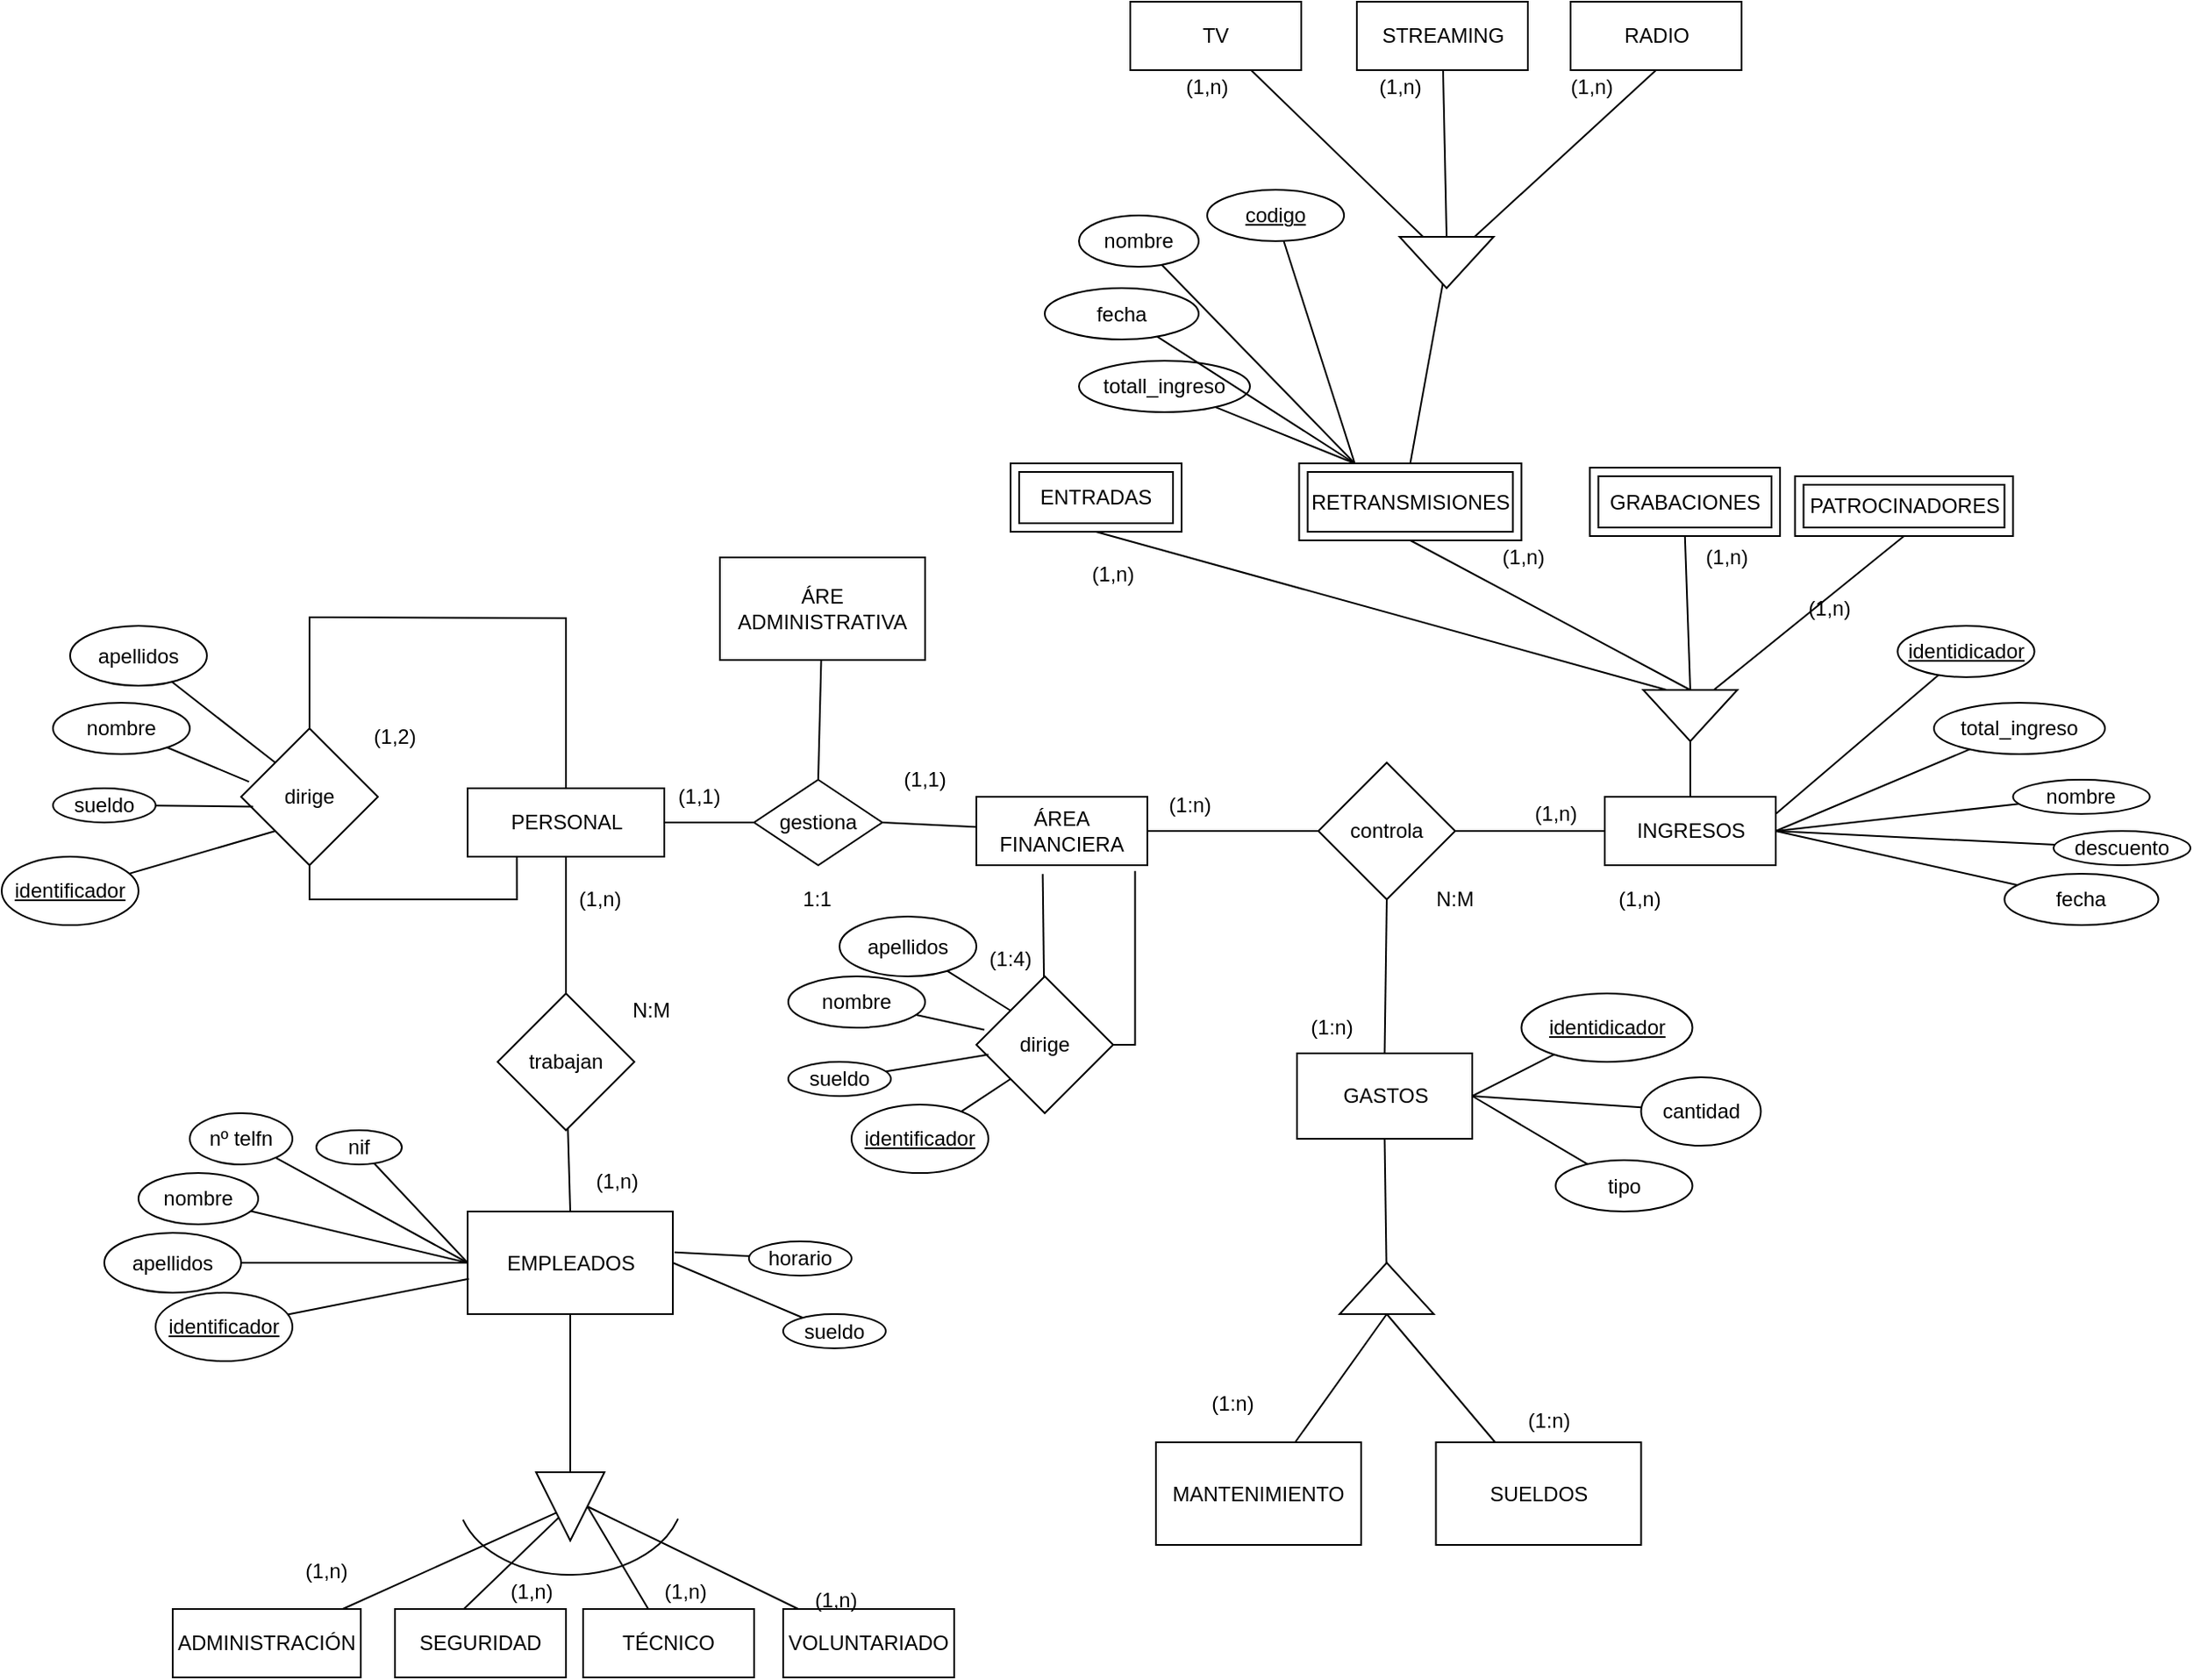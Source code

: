 <mxfile version="14.6.3" type="device"><diagram id="OJLf7yjPW9LBw2EXyx1P" name="Page-1"><mxGraphModel dx="2382" dy="844" grid="1" gridSize="10" guides="1" tooltips="1" connect="1" arrows="1" fold="1" page="1" pageScale="1" pageWidth="827" pageHeight="1169" math="0" shadow="0"><root><mxCell id="0"/><mxCell id="1" parent="0"/><mxCell id="xMRoalMQKCqA7FMk3z0d-125" style="edgeStyle=none;rounded=0;orthogonalLoop=1;jettySize=auto;html=1;entryX=0;entryY=0.5;entryDx=0;entryDy=0;endArrow=none;endFill=0;" edge="1" parent="1" source="xMRoalMQKCqA7FMk3z0d-126" target="xMRoalMQKCqA7FMk3z0d-137"><mxGeometry relative="1" as="geometry"/></mxCell><mxCell id="xMRoalMQKCqA7FMk3z0d-401" style="edgeStyle=none;rounded=0;orthogonalLoop=1;jettySize=auto;html=1;entryX=1;entryY=0.5;entryDx=0;entryDy=0;endArrow=none;endFill=0;" edge="1" parent="1" source="xMRoalMQKCqA7FMk3z0d-126" target="xMRoalMQKCqA7FMk3z0d-398"><mxGeometry relative="1" as="geometry"/></mxCell><mxCell id="xMRoalMQKCqA7FMk3z0d-126" value="ÁREA FINANCIERA" style="whiteSpace=wrap;html=1;align=center;" vertex="1" parent="1"><mxGeometry x="750" y="965" width="100" height="40" as="geometry"/></mxCell><mxCell id="xMRoalMQKCqA7FMk3z0d-130" style="edgeStyle=none;rounded=0;orthogonalLoop=1;jettySize=auto;html=1;exitX=0.5;exitY=0;exitDx=0;exitDy=0;entryX=1;entryY=0.5;entryDx=0;entryDy=0;endArrow=none;endFill=0;" edge="1" parent="1" source="xMRoalMQKCqA7FMk3z0d-132" target="xMRoalMQKCqA7FMk3z0d-135"><mxGeometry relative="1" as="geometry"/></mxCell><mxCell id="xMRoalMQKCqA7FMk3z0d-132" value="INGRESOS" style="whiteSpace=wrap;html=1;align=center;" vertex="1" parent="1"><mxGeometry x="1117.5" y="965" width="100" height="40" as="geometry"/></mxCell><mxCell id="xMRoalMQKCqA7FMk3z0d-133" style="edgeStyle=none;rounded=0;orthogonalLoop=1;jettySize=auto;html=1;entryX=0;entryY=0.75;entryDx=0;entryDy=0;endArrow=none;endFill=0;exitX=0.5;exitY=1;exitDx=0;exitDy=0;" edge="1" parent="1" source="xMRoalMQKCqA7FMk3z0d-138" target="xMRoalMQKCqA7FMk3z0d-135"><mxGeometry relative="1" as="geometry"><mxPoint x="1081.923" y="857.5" as="sourcePoint"/></mxGeometry></mxCell><mxCell id="xMRoalMQKCqA7FMk3z0d-134" style="edgeStyle=none;rounded=0;orthogonalLoop=1;jettySize=auto;html=1;entryX=0;entryY=0.25;entryDx=0;entryDy=0;endArrow=none;endFill=0;exitX=0.5;exitY=1;exitDx=0;exitDy=0;" edge="1" parent="1" source="xMRoalMQKCqA7FMk3z0d-139" target="xMRoalMQKCqA7FMk3z0d-135"><mxGeometry relative="1" as="geometry"><mxPoint x="1221.923" y="857.5" as="sourcePoint"/></mxGeometry></mxCell><mxCell id="xMRoalMQKCqA7FMk3z0d-135" value="" style="triangle;whiteSpace=wrap;html=1;rotation=90;" vertex="1" parent="1"><mxGeometry x="1152.5" y="890" width="30" height="55" as="geometry"/></mxCell><mxCell id="xMRoalMQKCqA7FMk3z0d-136" style="edgeStyle=none;rounded=0;orthogonalLoop=1;jettySize=auto;html=1;exitX=1;exitY=0.5;exitDx=0;exitDy=0;entryX=0;entryY=0.5;entryDx=0;entryDy=0;endArrow=none;endFill=0;" edge="1" parent="1" source="xMRoalMQKCqA7FMk3z0d-137" target="xMRoalMQKCqA7FMk3z0d-132"><mxGeometry relative="1" as="geometry"/></mxCell><mxCell id="xMRoalMQKCqA7FMk3z0d-137" value="controla" style="rhombus;whiteSpace=wrap;html=1;" vertex="1" parent="1"><mxGeometry x="950" y="945" width="80" height="80" as="geometry"/></mxCell><mxCell id="xMRoalMQKCqA7FMk3z0d-138" value="ENTRADAS" style="shape=ext;margin=3;double=1;whiteSpace=wrap;html=1;align=center;" vertex="1" parent="1"><mxGeometry x="770" y="770" width="100" height="40" as="geometry"/></mxCell><mxCell id="xMRoalMQKCqA7FMk3z0d-139" value="PATROCINADORES" style="shape=ext;margin=3;double=1;whiteSpace=wrap;html=1;align=center;" vertex="1" parent="1"><mxGeometry x="1228.75" y="777.5" width="127.5" height="35" as="geometry"/></mxCell><mxCell id="xMRoalMQKCqA7FMk3z0d-144" value="GASTOS" style="rounded=0;whiteSpace=wrap;html=1;" vertex="1" parent="1"><mxGeometry x="937.5" y="1115" width="102.5" height="50" as="geometry"/></mxCell><mxCell id="xMRoalMQKCqA7FMk3z0d-146" style="edgeStyle=none;rounded=0;orthogonalLoop=1;jettySize=auto;html=1;entryX=0.5;entryY=0;entryDx=0;entryDy=0;endArrow=none;endFill=0;" edge="1" parent="1" source="xMRoalMQKCqA7FMk3z0d-147" target="xMRoalMQKCqA7FMk3z0d-148"><mxGeometry relative="1" as="geometry"/></mxCell><mxCell id="xMRoalMQKCqA7FMk3z0d-147" value="trabajan" style="rhombus;whiteSpace=wrap;html=1;" vertex="1" parent="1"><mxGeometry x="470" y="1080" width="80" height="80" as="geometry"/></mxCell><mxCell id="xMRoalMQKCqA7FMk3z0d-148" value="EMPLEADOS" style="rounded=0;whiteSpace=wrap;html=1;" vertex="1" parent="1"><mxGeometry x="452.5" y="1207.5" width="120" height="60" as="geometry"/></mxCell><mxCell id="xMRoalMQKCqA7FMk3z0d-467" style="edgeStyle=none;rounded=0;orthogonalLoop=1;jettySize=auto;html=1;entryX=1;entryY=0.5;entryDx=0;entryDy=0;endArrow=none;endFill=0;" edge="1" parent="1" source="xMRoalMQKCqA7FMk3z0d-233" target="xMRoalMQKCqA7FMk3z0d-144"><mxGeometry relative="1" as="geometry"/></mxCell><mxCell id="xMRoalMQKCqA7FMk3z0d-233" value="&lt;u&gt;identidicador&lt;/u&gt;" style="ellipse;whiteSpace=wrap;html=1;" vertex="1" parent="1"><mxGeometry x="1068.75" y="1080" width="100" height="40" as="geometry"/></mxCell><mxCell id="xMRoalMQKCqA7FMk3z0d-469" style="edgeStyle=none;rounded=0;orthogonalLoop=1;jettySize=auto;html=1;entryX=1;entryY=0.5;entryDx=0;entryDy=0;endArrow=none;endFill=0;" edge="1" parent="1" source="xMRoalMQKCqA7FMk3z0d-238" target="xMRoalMQKCqA7FMk3z0d-144"><mxGeometry relative="1" as="geometry"/></mxCell><mxCell id="xMRoalMQKCqA7FMk3z0d-238" value="tipo" style="ellipse;whiteSpace=wrap;html=1;" vertex="1" parent="1"><mxGeometry x="1088.75" y="1177.5" width="80" height="30" as="geometry"/></mxCell><mxCell id="xMRoalMQKCqA7FMk3z0d-242" value="ADMINISTRACIÓN" style="whiteSpace=wrap;html=1;align=center;" vertex="1" parent="1"><mxGeometry x="280" y="1440" width="110" height="40" as="geometry"/></mxCell><mxCell id="xMRoalMQKCqA7FMk3z0d-243" style="edgeStyle=none;rounded=0;orthogonalLoop=1;jettySize=auto;html=1;entryX=0.5;entryY=0;entryDx=0;entryDy=0;endArrow=none;endFill=0;" edge="1" parent="1" source="xMRoalMQKCqA7FMk3z0d-244" target="xMRoalMQKCqA7FMk3z0d-247"><mxGeometry relative="1" as="geometry"/></mxCell><mxCell id="xMRoalMQKCqA7FMk3z0d-244" value="VOLUNTARIADO" style="whiteSpace=wrap;html=1;align=center;" vertex="1" parent="1"><mxGeometry x="637" y="1440" width="100" height="40" as="geometry"/></mxCell><mxCell id="xMRoalMQKCqA7FMk3z0d-245" value="" style="endArrow=none;html=1;rounded=0;" edge="1" parent="1" source="xMRoalMQKCqA7FMk3z0d-242" target="xMRoalMQKCqA7FMk3z0d-247"><mxGeometry relative="1" as="geometry"><mxPoint x="501.25" y="1230" as="sourcePoint"/><mxPoint x="461.25" y="1390" as="targetPoint"/></mxGeometry></mxCell><mxCell id="xMRoalMQKCqA7FMk3z0d-246" style="edgeStyle=none;rounded=0;orthogonalLoop=1;jettySize=auto;html=1;entryX=0.5;entryY=1;entryDx=0;entryDy=0;endArrow=none;endFill=0;" edge="1" parent="1" source="xMRoalMQKCqA7FMk3z0d-247" target="xMRoalMQKCqA7FMk3z0d-148"><mxGeometry relative="1" as="geometry"/></mxCell><mxCell id="xMRoalMQKCqA7FMk3z0d-406" style="edgeStyle=none;rounded=0;orthogonalLoop=1;jettySize=auto;html=1;entryX=0.392;entryY=0.026;entryDx=0;entryDy=0;entryPerimeter=0;endArrow=none;endFill=0;" edge="1" parent="1" source="xMRoalMQKCqA7FMk3z0d-247" target="xMRoalMQKCqA7FMk3z0d-404"><mxGeometry relative="1" as="geometry"/></mxCell><mxCell id="xMRoalMQKCqA7FMk3z0d-247" value="" style="triangle;whiteSpace=wrap;html=1;rotation=90;" vertex="1" parent="1"><mxGeometry x="492.5" y="1360" width="40" height="40" as="geometry"/></mxCell><mxCell id="xMRoalMQKCqA7FMk3z0d-248" value="" style="verticalLabelPosition=bottom;verticalAlign=top;html=1;shape=mxgraph.basic.arc;startAngle=0.3;endAngle=0.698;" vertex="1" parent="1"><mxGeometry x="446.25" y="1325" width="132.5" height="95" as="geometry"/></mxCell><mxCell id="xMRoalMQKCqA7FMk3z0d-249" style="edgeStyle=none;rounded=0;orthogonalLoop=1;jettySize=auto;html=1;entryX=0.006;entryY=0.656;entryDx=0;entryDy=0;entryPerimeter=0;endArrow=none;endFill=0;" edge="1" parent="1" source="xMRoalMQKCqA7FMk3z0d-250" target="xMRoalMQKCqA7FMk3z0d-148"><mxGeometry relative="1" as="geometry"/></mxCell><mxCell id="xMRoalMQKCqA7FMk3z0d-250" value="&lt;u&gt;identificador&lt;/u&gt;" style="ellipse;whiteSpace=wrap;html=1;" vertex="1" parent="1"><mxGeometry x="270" y="1255" width="80" height="40" as="geometry"/></mxCell><mxCell id="xMRoalMQKCqA7FMk3z0d-251" style="edgeStyle=none;rounded=0;orthogonalLoop=1;jettySize=auto;html=1;entryX=0;entryY=0.5;entryDx=0;entryDy=0;endArrow=none;endFill=0;" edge="1" parent="1" source="xMRoalMQKCqA7FMk3z0d-252" target="xMRoalMQKCqA7FMk3z0d-148"><mxGeometry relative="1" as="geometry"/></mxCell><mxCell id="xMRoalMQKCqA7FMk3z0d-252" value="nombre" style="ellipse;whiteSpace=wrap;html=1;" vertex="1" parent="1"><mxGeometry x="260" y="1185" width="70" height="30" as="geometry"/></mxCell><mxCell id="xMRoalMQKCqA7FMk3z0d-253" style="edgeStyle=none;rounded=0;orthogonalLoop=1;jettySize=auto;html=1;entryX=0;entryY=0.5;entryDx=0;entryDy=0;endArrow=none;endFill=0;" edge="1" parent="1" source="xMRoalMQKCqA7FMk3z0d-254" target="xMRoalMQKCqA7FMk3z0d-148"><mxGeometry relative="1" as="geometry"/></mxCell><mxCell id="xMRoalMQKCqA7FMk3z0d-254" value="apellidos" style="ellipse;whiteSpace=wrap;html=1;" vertex="1" parent="1"><mxGeometry x="240" y="1220" width="80" height="35" as="geometry"/></mxCell><mxCell id="xMRoalMQKCqA7FMk3z0d-255" style="edgeStyle=none;rounded=0;orthogonalLoop=1;jettySize=auto;html=1;entryX=0;entryY=0.5;entryDx=0;entryDy=0;endArrow=none;endFill=0;" edge="1" parent="1" source="xMRoalMQKCqA7FMk3z0d-256" target="xMRoalMQKCqA7FMk3z0d-148"><mxGeometry relative="1" as="geometry"/></mxCell><mxCell id="xMRoalMQKCqA7FMk3z0d-256" value="nº telfn" style="ellipse;whiteSpace=wrap;html=1;" vertex="1" parent="1"><mxGeometry x="290" y="1150" width="60" height="30" as="geometry"/></mxCell><mxCell id="xMRoalMQKCqA7FMk3z0d-257" style="edgeStyle=none;rounded=0;orthogonalLoop=1;jettySize=auto;html=1;entryX=0;entryY=0.5;entryDx=0;entryDy=0;endArrow=none;endFill=0;" edge="1" parent="1" source="xMRoalMQKCqA7FMk3z0d-258" target="xMRoalMQKCqA7FMk3z0d-148"><mxGeometry relative="1" as="geometry"/></mxCell><mxCell id="xMRoalMQKCqA7FMk3z0d-258" value="nif" style="ellipse;whiteSpace=wrap;html=1;" vertex="1" parent="1"><mxGeometry x="364" y="1160" width="50" height="20" as="geometry"/></mxCell><mxCell id="xMRoalMQKCqA7FMk3z0d-472" style="edgeStyle=none;rounded=0;orthogonalLoop=1;jettySize=auto;html=1;entryX=1;entryY=0.5;entryDx=0;entryDy=0;endArrow=none;endFill=0;" edge="1" parent="1" source="xMRoalMQKCqA7FMk3z0d-262" target="xMRoalMQKCqA7FMk3z0d-132"><mxGeometry relative="1" as="geometry"/></mxCell><mxCell id="xMRoalMQKCqA7FMk3z0d-262" value="nombre" style="ellipse;whiteSpace=wrap;html=1;" vertex="1" parent="1"><mxGeometry x="1356.25" y="955" width="80" height="20" as="geometry"/></mxCell><mxCell id="xMRoalMQKCqA7FMk3z0d-267" value="(1,n)" style="text;html=1;strokeColor=none;fillColor=none;align=center;verticalAlign=middle;whiteSpace=wrap;rounded=0;" vertex="1" parent="1"><mxGeometry x="350" y="1407.5" width="40" height="20" as="geometry"/></mxCell><mxCell id="xMRoalMQKCqA7FMk3z0d-268" value="(1,n)" style="text;html=1;strokeColor=none;fillColor=none;align=center;verticalAlign=middle;whiteSpace=wrap;rounded=0;" vertex="1" parent="1"><mxGeometry x="470" y="1420" width="40" height="20" as="geometry"/></mxCell><mxCell id="xMRoalMQKCqA7FMk3z0d-269" value="(1,n)" style="text;html=1;strokeColor=none;fillColor=none;align=center;verticalAlign=middle;whiteSpace=wrap;rounded=0;" vertex="1" parent="1"><mxGeometry x="1117.5" y="1015" width="40" height="20" as="geometry"/></mxCell><mxCell id="xMRoalMQKCqA7FMk3z0d-278" value="(1,n)" style="text;html=1;strokeColor=none;fillColor=none;align=center;verticalAlign=middle;whiteSpace=wrap;rounded=0;" vertex="1" parent="1"><mxGeometry x="1068.75" y="965" width="40" height="20" as="geometry"/></mxCell><mxCell id="xMRoalMQKCqA7FMk3z0d-279" value="N:M" style="text;html=1;strokeColor=none;fillColor=none;align=center;verticalAlign=middle;whiteSpace=wrap;rounded=0;" vertex="1" parent="1"><mxGeometry x="1010" y="1015" width="40" height="20" as="geometry"/></mxCell><mxCell id="xMRoalMQKCqA7FMk3z0d-289" value="(1,n)" style="text;html=1;strokeColor=none;fillColor=none;align=center;verticalAlign=middle;whiteSpace=wrap;rounded=0;" vertex="1" parent="1"><mxGeometry x="1228.75" y="845" width="40" height="20" as="geometry"/></mxCell><mxCell id="xMRoalMQKCqA7FMk3z0d-290" value="(1,n)" style="text;html=1;strokeColor=none;fillColor=none;align=center;verticalAlign=middle;whiteSpace=wrap;rounded=0;" vertex="1" parent="1"><mxGeometry x="810" y="825" width="40" height="20" as="geometry"/></mxCell><mxCell id="xMRoalMQKCqA7FMk3z0d-291" value="" style="endArrow=none;html=1;exitX=0.5;exitY=0;exitDx=0;exitDy=0;entryX=0.5;entryY=1;entryDx=0;entryDy=0;" edge="1" parent="1" source="xMRoalMQKCqA7FMk3z0d-144" target="xMRoalMQKCqA7FMk3z0d-137"><mxGeometry width="50" height="50" relative="1" as="geometry"><mxPoint x="1030" y="1120" as="sourcePoint"/><mxPoint x="1080" y="1070" as="targetPoint"/></mxGeometry></mxCell><mxCell id="xMRoalMQKCqA7FMk3z0d-292" value="GRABACIONES" style="shape=ext;margin=3;double=1;whiteSpace=wrap;html=1;align=center;" vertex="1" parent="1"><mxGeometry x="1108.75" y="772.5" width="111.25" height="40" as="geometry"/></mxCell><mxCell id="xMRoalMQKCqA7FMk3z0d-293" value="RETRANSMISIONES" style="shape=ext;margin=3;double=1;whiteSpace=wrap;html=1;align=center;" vertex="1" parent="1"><mxGeometry x="938.75" y="770" width="130" height="45" as="geometry"/></mxCell><mxCell id="xMRoalMQKCqA7FMk3z0d-295" value="" style="endArrow=none;html=1;entryX=0.5;entryY=1;entryDx=0;entryDy=0;exitX=0;exitY=0.5;exitDx=0;exitDy=0;" edge="1" parent="1" source="xMRoalMQKCqA7FMk3z0d-135" target="xMRoalMQKCqA7FMk3z0d-292"><mxGeometry width="50" height="50" relative="1" as="geometry"><mxPoint x="1070" y="920" as="sourcePoint"/><mxPoint x="1120" y="870" as="targetPoint"/></mxGeometry></mxCell><mxCell id="xMRoalMQKCqA7FMk3z0d-296" value="" style="endArrow=none;html=1;entryX=0.5;entryY=1;entryDx=0;entryDy=0;exitX=0;exitY=0.5;exitDx=0;exitDy=0;" edge="1" parent="1" source="xMRoalMQKCqA7FMk3z0d-135" target="xMRoalMQKCqA7FMk3z0d-293"><mxGeometry width="50" height="50" relative="1" as="geometry"><mxPoint x="1170" y="900" as="sourcePoint"/><mxPoint x="1174.375" y="822.5" as="targetPoint"/></mxGeometry></mxCell><mxCell id="xMRoalMQKCqA7FMk3z0d-475" style="edgeStyle=none;rounded=0;orthogonalLoop=1;jettySize=auto;html=1;entryX=0.25;entryY=0;entryDx=0;entryDy=0;endArrow=none;endFill=0;" edge="1" parent="1" source="xMRoalMQKCqA7FMk3z0d-299" target="xMRoalMQKCqA7FMk3z0d-293"><mxGeometry relative="1" as="geometry"/></mxCell><mxCell id="xMRoalMQKCqA7FMk3z0d-299" value="&lt;u&gt;codigo&lt;/u&gt;" style="ellipse;whiteSpace=wrap;html=1;" vertex="1" parent="1"><mxGeometry x="885" y="610" width="80" height="30" as="geometry"/></mxCell><mxCell id="xMRoalMQKCqA7FMk3z0d-470" style="edgeStyle=none;rounded=0;orthogonalLoop=1;jettySize=auto;html=1;entryX=1;entryY=0.25;entryDx=0;entryDy=0;endArrow=none;endFill=0;" edge="1" parent="1" source="xMRoalMQKCqA7FMk3z0d-300" target="xMRoalMQKCqA7FMk3z0d-132"><mxGeometry relative="1" as="geometry"/></mxCell><mxCell id="xMRoalMQKCqA7FMk3z0d-300" value="&lt;u&gt;identidicador&lt;/u&gt;" style="ellipse;whiteSpace=wrap;html=1;" vertex="1" parent="1"><mxGeometry x="1288.75" y="865" width="80" height="30" as="geometry"/></mxCell><mxCell id="xMRoalMQKCqA7FMk3z0d-473" style="edgeStyle=none;rounded=0;orthogonalLoop=1;jettySize=auto;html=1;entryX=1;entryY=0.5;entryDx=0;entryDy=0;endArrow=none;endFill=0;" edge="1" parent="1" source="xMRoalMQKCqA7FMk3z0d-314" target="xMRoalMQKCqA7FMk3z0d-132"><mxGeometry relative="1" as="geometry"/></mxCell><mxCell id="xMRoalMQKCqA7FMk3z0d-314" value="fecha" style="ellipse;whiteSpace=wrap;html=1;" vertex="1" parent="1"><mxGeometry x="1351.25" y="1010" width="90" height="30" as="geometry"/></mxCell><mxCell id="xMRoalMQKCqA7FMk3z0d-318" style="edgeStyle=none;rounded=0;orthogonalLoop=1;jettySize=auto;html=1;entryX=0.5;entryY=0;entryDx=0;entryDy=0;endArrow=none;endFill=0;" edge="1" parent="1" source="xMRoalMQKCqA7FMk3z0d-317" target="xMRoalMQKCqA7FMk3z0d-293"><mxGeometry relative="1" as="geometry"/></mxCell><mxCell id="xMRoalMQKCqA7FMk3z0d-326" style="edgeStyle=none;rounded=0;orthogonalLoop=1;jettySize=auto;html=1;entryX=0.5;entryY=1;entryDx=0;entryDy=0;endArrow=none;endFill=0;" edge="1" parent="1" source="xMRoalMQKCqA7FMk3z0d-317" target="xMRoalMQKCqA7FMk3z0d-320"><mxGeometry relative="1" as="geometry"/></mxCell><mxCell id="xMRoalMQKCqA7FMk3z0d-317" value="" style="triangle;whiteSpace=wrap;html=1;rotation=90;" vertex="1" parent="1"><mxGeometry x="1010" y="625" width="30" height="55" as="geometry"/></mxCell><mxCell id="xMRoalMQKCqA7FMk3z0d-320" value="RADIO" style="whiteSpace=wrap;html=1;align=center;" vertex="1" parent="1"><mxGeometry x="1097.5" y="500" width="100" height="40" as="geometry"/></mxCell><mxCell id="xMRoalMQKCqA7FMk3z0d-330" style="edgeStyle=none;rounded=0;orthogonalLoop=1;jettySize=auto;html=1;entryX=0;entryY=0.5;entryDx=0;entryDy=0;endArrow=none;endFill=0;" edge="1" parent="1" source="xMRoalMQKCqA7FMk3z0d-327" target="xMRoalMQKCqA7FMk3z0d-317"><mxGeometry relative="1" as="geometry"/></mxCell><mxCell id="xMRoalMQKCqA7FMk3z0d-327" value="STREAMING" style="whiteSpace=wrap;html=1;align=center;" vertex="1" parent="1"><mxGeometry x="972.5" y="500" width="100" height="40" as="geometry"/></mxCell><mxCell id="xMRoalMQKCqA7FMk3z0d-329" style="edgeStyle=none;rounded=0;orthogonalLoop=1;jettySize=auto;html=1;entryX=0;entryY=0.75;entryDx=0;entryDy=0;endArrow=none;endFill=0;" edge="1" parent="1" source="xMRoalMQKCqA7FMk3z0d-328" target="xMRoalMQKCqA7FMk3z0d-317"><mxGeometry relative="1" as="geometry"/></mxCell><mxCell id="xMRoalMQKCqA7FMk3z0d-328" value="TV" style="whiteSpace=wrap;html=1;align=center;" vertex="1" parent="1"><mxGeometry x="840" y="500" width="100" height="40" as="geometry"/></mxCell><mxCell id="xMRoalMQKCqA7FMk3z0d-479" style="edgeStyle=none;rounded=0;orthogonalLoop=1;jettySize=auto;html=1;entryX=0.25;entryY=0;entryDx=0;entryDy=0;endArrow=none;endFill=0;" edge="1" parent="1" source="xMRoalMQKCqA7FMk3z0d-336" target="xMRoalMQKCqA7FMk3z0d-293"><mxGeometry relative="1" as="geometry"/></mxCell><mxCell id="xMRoalMQKCqA7FMk3z0d-336" value="nombre" style="ellipse;whiteSpace=wrap;html=1;" vertex="1" parent="1"><mxGeometry x="810" y="625" width="70" height="30" as="geometry"/></mxCell><mxCell id="xMRoalMQKCqA7FMk3z0d-477" style="edgeStyle=none;rounded=0;orthogonalLoop=1;jettySize=auto;html=1;entryX=0.25;entryY=0;entryDx=0;entryDy=0;endArrow=none;endFill=0;" edge="1" parent="1" source="xMRoalMQKCqA7FMk3z0d-345" target="xMRoalMQKCqA7FMk3z0d-293"><mxGeometry relative="1" as="geometry"/></mxCell><mxCell id="xMRoalMQKCqA7FMk3z0d-345" value="totall_ingreso" style="ellipse;whiteSpace=wrap;html=1;" vertex="1" parent="1"><mxGeometry x="810" y="710" width="100" height="30" as="geometry"/></mxCell><mxCell id="xMRoalMQKCqA7FMk3z0d-478" style="edgeStyle=none;rounded=0;orthogonalLoop=1;jettySize=auto;html=1;entryX=0.25;entryY=0;entryDx=0;entryDy=0;endArrow=none;endFill=0;" edge="1" parent="1" source="xMRoalMQKCqA7FMk3z0d-352" target="xMRoalMQKCqA7FMk3z0d-293"><mxGeometry relative="1" as="geometry"/></mxCell><mxCell id="xMRoalMQKCqA7FMk3z0d-352" value="fecha" style="ellipse;whiteSpace=wrap;html=1;" vertex="1" parent="1"><mxGeometry x="790" y="667.5" width="90" height="30" as="geometry"/></mxCell><mxCell id="xMRoalMQKCqA7FMk3z0d-471" style="edgeStyle=none;rounded=0;orthogonalLoop=1;jettySize=auto;html=1;entryX=1;entryY=0.5;entryDx=0;entryDy=0;endArrow=none;endFill=0;" edge="1" parent="1" source="xMRoalMQKCqA7FMk3z0d-364" target="xMRoalMQKCqA7FMk3z0d-132"><mxGeometry relative="1" as="geometry"/></mxCell><mxCell id="xMRoalMQKCqA7FMk3z0d-364" value="total_ingreso" style="ellipse;whiteSpace=wrap;html=1;" vertex="1" parent="1"><mxGeometry x="1310" y="910" width="100" height="30" as="geometry"/></mxCell><mxCell id="xMRoalMQKCqA7FMk3z0d-381" style="edgeStyle=none;rounded=0;orthogonalLoop=1;jettySize=auto;html=1;entryX=0.5;entryY=1;entryDx=0;entryDy=0;endArrow=none;endFill=0;" edge="1" parent="1" source="xMRoalMQKCqA7FMk3z0d-380" target="xMRoalMQKCqA7FMk3z0d-144"><mxGeometry relative="1" as="geometry"/></mxCell><mxCell id="xMRoalMQKCqA7FMk3z0d-380" value="" style="triangle;whiteSpace=wrap;html=1;rotation=90;direction=west;" vertex="1" parent="1"><mxGeometry x="975" y="1225" width="30" height="55" as="geometry"/></mxCell><mxCell id="xMRoalMQKCqA7FMk3z0d-384" style="edgeStyle=none;rounded=0;orthogonalLoop=1;jettySize=auto;html=1;entryX=0;entryY=0.5;entryDx=0;entryDy=0;endArrow=none;endFill=0;" edge="1" parent="1" source="xMRoalMQKCqA7FMk3z0d-383" target="xMRoalMQKCqA7FMk3z0d-380"><mxGeometry relative="1" as="geometry"/></mxCell><mxCell id="xMRoalMQKCqA7FMk3z0d-383" value="MANTENIMIENTO" style="rounded=0;whiteSpace=wrap;html=1;" vertex="1" parent="1"><mxGeometry x="855" y="1342.5" width="120" height="60" as="geometry"/></mxCell><mxCell id="xMRoalMQKCqA7FMk3z0d-386" style="edgeStyle=none;rounded=0;orthogonalLoop=1;jettySize=auto;html=1;entryX=0;entryY=0.5;entryDx=0;entryDy=0;endArrow=none;endFill=0;" edge="1" parent="1" source="xMRoalMQKCqA7FMk3z0d-385" target="xMRoalMQKCqA7FMk3z0d-380"><mxGeometry relative="1" as="geometry"/></mxCell><mxCell id="xMRoalMQKCqA7FMk3z0d-385" value="SUELDOS" style="rounded=0;whiteSpace=wrap;html=1;" vertex="1" parent="1"><mxGeometry x="1018.75" y="1342.5" width="120" height="60" as="geometry"/></mxCell><mxCell id="xMRoalMQKCqA7FMk3z0d-402" style="edgeStyle=none;rounded=0;orthogonalLoop=1;jettySize=auto;html=1;entryX=0.5;entryY=0;entryDx=0;entryDy=0;endArrow=none;endFill=0;" edge="1" parent="1" source="xMRoalMQKCqA7FMk3z0d-396" target="xMRoalMQKCqA7FMk3z0d-147"><mxGeometry relative="1" as="geometry"/></mxCell><mxCell id="xMRoalMQKCqA7FMk3z0d-396" value="PERSONAL&lt;br&gt;" style="rounded=0;whiteSpace=wrap;html=1;" vertex="1" parent="1"><mxGeometry x="452.5" y="960" width="115" height="40" as="geometry"/></mxCell><mxCell id="xMRoalMQKCqA7FMk3z0d-399" style="edgeStyle=none;rounded=0;orthogonalLoop=1;jettySize=auto;html=1;entryX=0.5;entryY=0;entryDx=0;entryDy=0;endArrow=none;endFill=0;" edge="1" parent="1" source="xMRoalMQKCqA7FMk3z0d-397" target="xMRoalMQKCqA7FMk3z0d-398"><mxGeometry relative="1" as="geometry"/></mxCell><mxCell id="xMRoalMQKCqA7FMk3z0d-397" value="ÁRE ADMINISTRATIVA&lt;br&gt;" style="rounded=0;whiteSpace=wrap;html=1;" vertex="1" parent="1"><mxGeometry x="600" y="825" width="120" height="60" as="geometry"/></mxCell><mxCell id="xMRoalMQKCqA7FMk3z0d-400" style="edgeStyle=none;rounded=0;orthogonalLoop=1;jettySize=auto;html=1;entryX=1;entryY=0.5;entryDx=0;entryDy=0;endArrow=none;endFill=0;" edge="1" parent="1" source="xMRoalMQKCqA7FMk3z0d-398" target="xMRoalMQKCqA7FMk3z0d-396"><mxGeometry relative="1" as="geometry"/></mxCell><mxCell id="xMRoalMQKCqA7FMk3z0d-398" value="gestiona&lt;br&gt;" style="rhombus;whiteSpace=wrap;html=1;" vertex="1" parent="1"><mxGeometry x="620" y="955" width="75" height="50" as="geometry"/></mxCell><mxCell id="xMRoalMQKCqA7FMk3z0d-404" value="SEGURIDAD" style="whiteSpace=wrap;html=1;align=center;" vertex="1" parent="1"><mxGeometry x="410" y="1440" width="100" height="40" as="geometry"/></mxCell><mxCell id="xMRoalMQKCqA7FMk3z0d-409" style="edgeStyle=none;rounded=0;orthogonalLoop=1;jettySize=auto;html=1;entryX=0.5;entryY=0;entryDx=0;entryDy=0;endArrow=none;endFill=0;" edge="1" parent="1" source="xMRoalMQKCqA7FMk3z0d-405" target="xMRoalMQKCqA7FMk3z0d-247"><mxGeometry relative="1" as="geometry"/></mxCell><mxCell id="xMRoalMQKCqA7FMk3z0d-405" value="TÉCNICO" style="whiteSpace=wrap;html=1;align=center;" vertex="1" parent="1"><mxGeometry x="520" y="1440" width="100" height="40" as="geometry"/></mxCell><mxCell id="xMRoalMQKCqA7FMk3z0d-412" style="edgeStyle=none;rounded=0;orthogonalLoop=1;jettySize=auto;html=1;entryX=1.008;entryY=0.397;entryDx=0;entryDy=0;entryPerimeter=0;endArrow=none;endFill=0;" edge="1" parent="1" source="xMRoalMQKCqA7FMk3z0d-410" target="xMRoalMQKCqA7FMk3z0d-148"><mxGeometry relative="1" as="geometry"/></mxCell><mxCell id="xMRoalMQKCqA7FMk3z0d-410" value="horario&lt;br&gt;" style="ellipse;whiteSpace=wrap;html=1;" vertex="1" parent="1"><mxGeometry x="617" y="1225" width="60" height="20" as="geometry"/></mxCell><mxCell id="xMRoalMQKCqA7FMk3z0d-413" style="edgeStyle=none;rounded=0;orthogonalLoop=1;jettySize=auto;html=1;entryX=1;entryY=0.5;entryDx=0;entryDy=0;endArrow=none;endFill=0;" edge="1" parent="1" source="xMRoalMQKCqA7FMk3z0d-411" target="xMRoalMQKCqA7FMk3z0d-148"><mxGeometry relative="1" as="geometry"/></mxCell><mxCell id="xMRoalMQKCqA7FMk3z0d-411" value="sueldo" style="ellipse;whiteSpace=wrap;html=1;" vertex="1" parent="1"><mxGeometry x="637" y="1267.5" width="60" height="20" as="geometry"/></mxCell><mxCell id="xMRoalMQKCqA7FMk3z0d-415" value="(1,n)" style="text;html=1;strokeColor=none;fillColor=none;align=center;verticalAlign=middle;whiteSpace=wrap;rounded=0;" vertex="1" parent="1"><mxGeometry x="647.5" y="1425" width="40" height="20" as="geometry"/></mxCell><mxCell id="xMRoalMQKCqA7FMk3z0d-416" value="(1,n)" style="text;html=1;strokeColor=none;fillColor=none;align=center;verticalAlign=middle;whiteSpace=wrap;rounded=0;" vertex="1" parent="1"><mxGeometry x="560" y="1420" width="40" height="20" as="geometry"/></mxCell><mxCell id="xMRoalMQKCqA7FMk3z0d-418" value="N:M&lt;br&gt;" style="text;html=1;strokeColor=none;fillColor=none;align=center;verticalAlign=middle;whiteSpace=wrap;rounded=0;" vertex="1" parent="1"><mxGeometry x="540" y="1080" width="40" height="20" as="geometry"/></mxCell><mxCell id="xMRoalMQKCqA7FMk3z0d-419" value="(1,n)" style="text;html=1;strokeColor=none;fillColor=none;align=center;verticalAlign=middle;whiteSpace=wrap;rounded=0;" vertex="1" parent="1"><mxGeometry x="510" y="1015" width="40" height="20" as="geometry"/></mxCell><mxCell id="xMRoalMQKCqA7FMk3z0d-420" value="(1,n)" style="text;html=1;strokeColor=none;fillColor=none;align=center;verticalAlign=middle;whiteSpace=wrap;rounded=0;" vertex="1" parent="1"><mxGeometry x="520" y="1180" width="40" height="20" as="geometry"/></mxCell><mxCell id="xMRoalMQKCqA7FMk3z0d-421" value="(1,n)" style="text;html=1;strokeColor=none;fillColor=none;align=center;verticalAlign=middle;whiteSpace=wrap;rounded=0;" vertex="1" parent="1"><mxGeometry x="1050" y="815" width="40" height="20" as="geometry"/></mxCell><mxCell id="xMRoalMQKCqA7FMk3z0d-422" value="(1,n)" style="text;html=1;strokeColor=none;fillColor=none;align=center;verticalAlign=middle;whiteSpace=wrap;rounded=0;" vertex="1" parent="1"><mxGeometry x="1168.75" y="815" width="40" height="20" as="geometry"/></mxCell><mxCell id="xMRoalMQKCqA7FMk3z0d-424" value="(1,1)" style="text;html=1;strokeColor=none;fillColor=none;align=center;verticalAlign=middle;whiteSpace=wrap;rounded=0;" vertex="1" parent="1"><mxGeometry x="700" y="945" width="40" height="20" as="geometry"/></mxCell><mxCell id="xMRoalMQKCqA7FMk3z0d-425" value="(1,1)" style="text;html=1;strokeColor=none;fillColor=none;align=center;verticalAlign=middle;whiteSpace=wrap;rounded=0;" vertex="1" parent="1"><mxGeometry x="567.5" y="955" width="40" height="20" as="geometry"/></mxCell><mxCell id="xMRoalMQKCqA7FMk3z0d-427" value="(1:n)" style="text;html=1;strokeColor=none;fillColor=none;align=center;verticalAlign=middle;whiteSpace=wrap;rounded=0;" vertex="1" parent="1"><mxGeometry x="937.5" y="1090" width="40" height="20" as="geometry"/></mxCell><mxCell id="xMRoalMQKCqA7FMk3z0d-428" value="(1:n)" style="text;html=1;strokeColor=none;fillColor=none;align=center;verticalAlign=middle;whiteSpace=wrap;rounded=0;" vertex="1" parent="1"><mxGeometry x="880" y="1310" width="40" height="20" as="geometry"/></mxCell><mxCell id="xMRoalMQKCqA7FMk3z0d-429" value="(1:n)" style="text;html=1;strokeColor=none;fillColor=none;align=center;verticalAlign=middle;whiteSpace=wrap;rounded=0;" vertex="1" parent="1"><mxGeometry x="1065" y="1320" width="40" height="20" as="geometry"/></mxCell><mxCell id="xMRoalMQKCqA7FMk3z0d-430" value="(1,n)" style="text;html=1;strokeColor=none;fillColor=none;align=center;verticalAlign=middle;whiteSpace=wrap;rounded=0;" vertex="1" parent="1"><mxGeometry x="865" y="540" width="40" height="20" as="geometry"/></mxCell><mxCell id="xMRoalMQKCqA7FMk3z0d-431" value="(1,n)" style="text;html=1;strokeColor=none;fillColor=none;align=center;verticalAlign=middle;whiteSpace=wrap;rounded=0;" vertex="1" parent="1"><mxGeometry x="977.5" y="540" width="40" height="20" as="geometry"/></mxCell><mxCell id="xMRoalMQKCqA7FMk3z0d-432" value="(1,n)" style="text;html=1;strokeColor=none;fillColor=none;align=center;verticalAlign=middle;whiteSpace=wrap;rounded=0;" vertex="1" parent="1"><mxGeometry x="1090" y="540" width="40" height="20" as="geometry"/></mxCell><mxCell id="xMRoalMQKCqA7FMk3z0d-433" value="1:1" style="text;html=1;strokeColor=none;fillColor=none;align=center;verticalAlign=middle;whiteSpace=wrap;rounded=0;" vertex="1" parent="1"><mxGeometry x="637" y="1015" width="40" height="20" as="geometry"/></mxCell><mxCell id="xMRoalMQKCqA7FMk3z0d-436" style="edgeStyle=orthogonalEdgeStyle;rounded=0;orthogonalLoop=1;jettySize=auto;html=1;entryX=0.5;entryY=0;entryDx=0;entryDy=0;endArrow=none;endFill=0;" edge="1" parent="1" target="xMRoalMQKCqA7FMk3z0d-396"><mxGeometry relative="1" as="geometry"><mxPoint x="370" y="860" as="sourcePoint"/></mxGeometry></mxCell><mxCell id="xMRoalMQKCqA7FMk3z0d-437" style="edgeStyle=orthogonalEdgeStyle;rounded=0;orthogonalLoop=1;jettySize=auto;html=1;endArrow=none;endFill=0;" edge="1" parent="1" source="xMRoalMQKCqA7FMk3z0d-434"><mxGeometry relative="1" as="geometry"><mxPoint x="370" y="860" as="targetPoint"/><Array as="points"><mxPoint x="360" y="860"/></Array></mxGeometry></mxCell><mxCell id="xMRoalMQKCqA7FMk3z0d-438" style="edgeStyle=orthogonalEdgeStyle;rounded=0;orthogonalLoop=1;jettySize=auto;html=1;entryX=0.25;entryY=1;entryDx=0;entryDy=0;endArrow=none;endFill=0;" edge="1" parent="1" source="xMRoalMQKCqA7FMk3z0d-434" target="xMRoalMQKCqA7FMk3z0d-396"><mxGeometry relative="1" as="geometry"><Array as="points"><mxPoint x="360" y="1025"/><mxPoint x="481" y="1025"/></Array></mxGeometry></mxCell><mxCell id="xMRoalMQKCqA7FMk3z0d-434" value="dirige" style="rhombus;whiteSpace=wrap;html=1;" vertex="1" parent="1"><mxGeometry x="320" y="925" width="80" height="80" as="geometry"/></mxCell><mxCell id="xMRoalMQKCqA7FMk3z0d-442" style="edgeStyle=none;rounded=0;orthogonalLoop=1;jettySize=auto;html=1;entryX=0.058;entryY=0.39;entryDx=0;entryDy=0;entryPerimeter=0;endArrow=none;endFill=0;" edge="1" parent="1" source="xMRoalMQKCqA7FMk3z0d-439" target="xMRoalMQKCqA7FMk3z0d-434"><mxGeometry relative="1" as="geometry"/></mxCell><mxCell id="xMRoalMQKCqA7FMk3z0d-439" value="nombre" style="ellipse;whiteSpace=wrap;html=1;" vertex="1" parent="1"><mxGeometry x="210" y="910" width="80" height="30" as="geometry"/></mxCell><mxCell id="xMRoalMQKCqA7FMk3z0d-441" style="rounded=0;orthogonalLoop=1;jettySize=auto;html=1;entryX=0.088;entryY=0.572;entryDx=0;entryDy=0;entryPerimeter=0;endArrow=none;endFill=0;" edge="1" parent="1" source="xMRoalMQKCqA7FMk3z0d-440" target="xMRoalMQKCqA7FMk3z0d-434"><mxGeometry relative="1" as="geometry"/></mxCell><mxCell id="xMRoalMQKCqA7FMk3z0d-440" value="sueldo" style="ellipse;whiteSpace=wrap;html=1;" vertex="1" parent="1"><mxGeometry x="210" y="960" width="60" height="20" as="geometry"/></mxCell><mxCell id="xMRoalMQKCqA7FMk3z0d-444" style="edgeStyle=none;rounded=0;orthogonalLoop=1;jettySize=auto;html=1;entryX=0;entryY=1;entryDx=0;entryDy=0;endArrow=none;endFill=0;" edge="1" parent="1" source="xMRoalMQKCqA7FMk3z0d-443" target="xMRoalMQKCqA7FMk3z0d-434"><mxGeometry relative="1" as="geometry"/></mxCell><mxCell id="xMRoalMQKCqA7FMk3z0d-443" value="&lt;u&gt;identificador&lt;/u&gt;" style="ellipse;whiteSpace=wrap;html=1;" vertex="1" parent="1"><mxGeometry x="180" y="1000" width="80" height="40" as="geometry"/></mxCell><mxCell id="xMRoalMQKCqA7FMk3z0d-446" style="edgeStyle=none;rounded=0;orthogonalLoop=1;jettySize=auto;html=1;entryX=0;entryY=0;entryDx=0;entryDy=0;endArrow=none;endFill=0;" edge="1" parent="1" source="xMRoalMQKCqA7FMk3z0d-445" target="xMRoalMQKCqA7FMk3z0d-434"><mxGeometry relative="1" as="geometry"/></mxCell><mxCell id="xMRoalMQKCqA7FMk3z0d-445" value="apellidos" style="ellipse;whiteSpace=wrap;html=1;" vertex="1" parent="1"><mxGeometry x="220" y="865" width="80" height="35" as="geometry"/></mxCell><mxCell id="xMRoalMQKCqA7FMk3z0d-460" style="edgeStyle=orthogonalEdgeStyle;rounded=0;orthogonalLoop=1;jettySize=auto;html=1;entryX=0.928;entryY=1.083;entryDx=0;entryDy=0;entryPerimeter=0;endArrow=none;endFill=0;" edge="1" parent="1" source="xMRoalMQKCqA7FMk3z0d-448" target="xMRoalMQKCqA7FMk3z0d-126"><mxGeometry relative="1" as="geometry"><Array as="points"><mxPoint x="843" y="1110"/></Array></mxGeometry></mxCell><mxCell id="xMRoalMQKCqA7FMk3z0d-461" style="edgeStyle=none;rounded=0;orthogonalLoop=1;jettySize=auto;html=1;entryX=0.388;entryY=1.128;entryDx=0;entryDy=0;entryPerimeter=0;endArrow=none;endFill=0;" edge="1" parent="1" source="xMRoalMQKCqA7FMk3z0d-448" target="xMRoalMQKCqA7FMk3z0d-126"><mxGeometry relative="1" as="geometry"/></mxCell><mxCell id="xMRoalMQKCqA7FMk3z0d-448" value="dirige" style="rhombus;whiteSpace=wrap;html=1;" vertex="1" parent="1"><mxGeometry x="750" y="1070" width="80" height="80" as="geometry"/></mxCell><mxCell id="xMRoalMQKCqA7FMk3z0d-449" style="edgeStyle=none;rounded=0;orthogonalLoop=1;jettySize=auto;html=1;entryX=0.058;entryY=0.39;entryDx=0;entryDy=0;entryPerimeter=0;endArrow=none;endFill=0;" edge="1" parent="1" source="xMRoalMQKCqA7FMk3z0d-450" target="xMRoalMQKCqA7FMk3z0d-448"><mxGeometry relative="1" as="geometry"/></mxCell><mxCell id="xMRoalMQKCqA7FMk3z0d-450" value="nombre" style="ellipse;whiteSpace=wrap;html=1;" vertex="1" parent="1"><mxGeometry x="640" y="1070" width="80" height="30" as="geometry"/></mxCell><mxCell id="xMRoalMQKCqA7FMk3z0d-451" style="rounded=0;orthogonalLoop=1;jettySize=auto;html=1;entryX=0.088;entryY=0.572;entryDx=0;entryDy=0;entryPerimeter=0;endArrow=none;endFill=0;" edge="1" parent="1" source="xMRoalMQKCqA7FMk3z0d-452" target="xMRoalMQKCqA7FMk3z0d-448"><mxGeometry relative="1" as="geometry"/></mxCell><mxCell id="xMRoalMQKCqA7FMk3z0d-452" value="sueldo" style="ellipse;whiteSpace=wrap;html=1;" vertex="1" parent="1"><mxGeometry x="640" y="1120" width="60" height="20" as="geometry"/></mxCell><mxCell id="xMRoalMQKCqA7FMk3z0d-453" style="edgeStyle=none;rounded=0;orthogonalLoop=1;jettySize=auto;html=1;entryX=0;entryY=1;entryDx=0;entryDy=0;endArrow=none;endFill=0;" edge="1" parent="1" source="xMRoalMQKCqA7FMk3z0d-454" target="xMRoalMQKCqA7FMk3z0d-448"><mxGeometry relative="1" as="geometry"/></mxCell><mxCell id="xMRoalMQKCqA7FMk3z0d-454" value="&lt;u&gt;identificador&lt;/u&gt;" style="ellipse;whiteSpace=wrap;html=1;" vertex="1" parent="1"><mxGeometry x="677" y="1145" width="80" height="40" as="geometry"/></mxCell><mxCell id="xMRoalMQKCqA7FMk3z0d-455" style="edgeStyle=none;rounded=0;orthogonalLoop=1;jettySize=auto;html=1;entryX=0;entryY=0;entryDx=0;entryDy=0;endArrow=none;endFill=0;" edge="1" parent="1" source="xMRoalMQKCqA7FMk3z0d-456" target="xMRoalMQKCqA7FMk3z0d-448"><mxGeometry relative="1" as="geometry"/></mxCell><mxCell id="xMRoalMQKCqA7FMk3z0d-456" value="apellidos" style="ellipse;whiteSpace=wrap;html=1;" vertex="1" parent="1"><mxGeometry x="670" y="1035" width="80" height="35" as="geometry"/></mxCell><mxCell id="xMRoalMQKCqA7FMk3z0d-464" value="(1:4)" style="text;html=1;strokeColor=none;fillColor=none;align=center;verticalAlign=middle;whiteSpace=wrap;rounded=0;" vertex="1" parent="1"><mxGeometry x="750" y="1050" width="40" height="20" as="geometry"/></mxCell><mxCell id="xMRoalMQKCqA7FMk3z0d-465" value="(1,2)" style="text;html=1;strokeColor=none;fillColor=none;align=center;verticalAlign=middle;whiteSpace=wrap;rounded=0;" vertex="1" parent="1"><mxGeometry x="390" y="920" width="40" height="20" as="geometry"/></mxCell><mxCell id="xMRoalMQKCqA7FMk3z0d-468" style="edgeStyle=none;rounded=0;orthogonalLoop=1;jettySize=auto;html=1;entryX=1;entryY=0.5;entryDx=0;entryDy=0;endArrow=none;endFill=0;" edge="1" parent="1" source="xMRoalMQKCqA7FMk3z0d-466" target="xMRoalMQKCqA7FMk3z0d-144"><mxGeometry relative="1" as="geometry"/></mxCell><mxCell id="xMRoalMQKCqA7FMk3z0d-466" value="cantidad" style="ellipse;whiteSpace=wrap;html=1;" vertex="1" parent="1"><mxGeometry x="1138.75" y="1129" width="70" height="40" as="geometry"/></mxCell><mxCell id="xMRoalMQKCqA7FMk3z0d-481" style="edgeStyle=none;rounded=0;orthogonalLoop=1;jettySize=auto;html=1;entryX=1;entryY=0.5;entryDx=0;entryDy=0;endArrow=none;endFill=0;" edge="1" parent="1" source="xMRoalMQKCqA7FMk3z0d-480" target="xMRoalMQKCqA7FMk3z0d-132"><mxGeometry relative="1" as="geometry"/></mxCell><mxCell id="xMRoalMQKCqA7FMk3z0d-480" value="descuento" style="ellipse;whiteSpace=wrap;html=1;" vertex="1" parent="1"><mxGeometry x="1380" y="985" width="80" height="20" as="geometry"/></mxCell><mxCell id="xMRoalMQKCqA7FMk3z0d-482" value="(1:n)" style="text;html=1;strokeColor=none;fillColor=none;align=center;verticalAlign=middle;whiteSpace=wrap;rounded=0;" vertex="1" parent="1"><mxGeometry x="855" y="960" width="40" height="20" as="geometry"/></mxCell></root></mxGraphModel></diagram></mxfile>